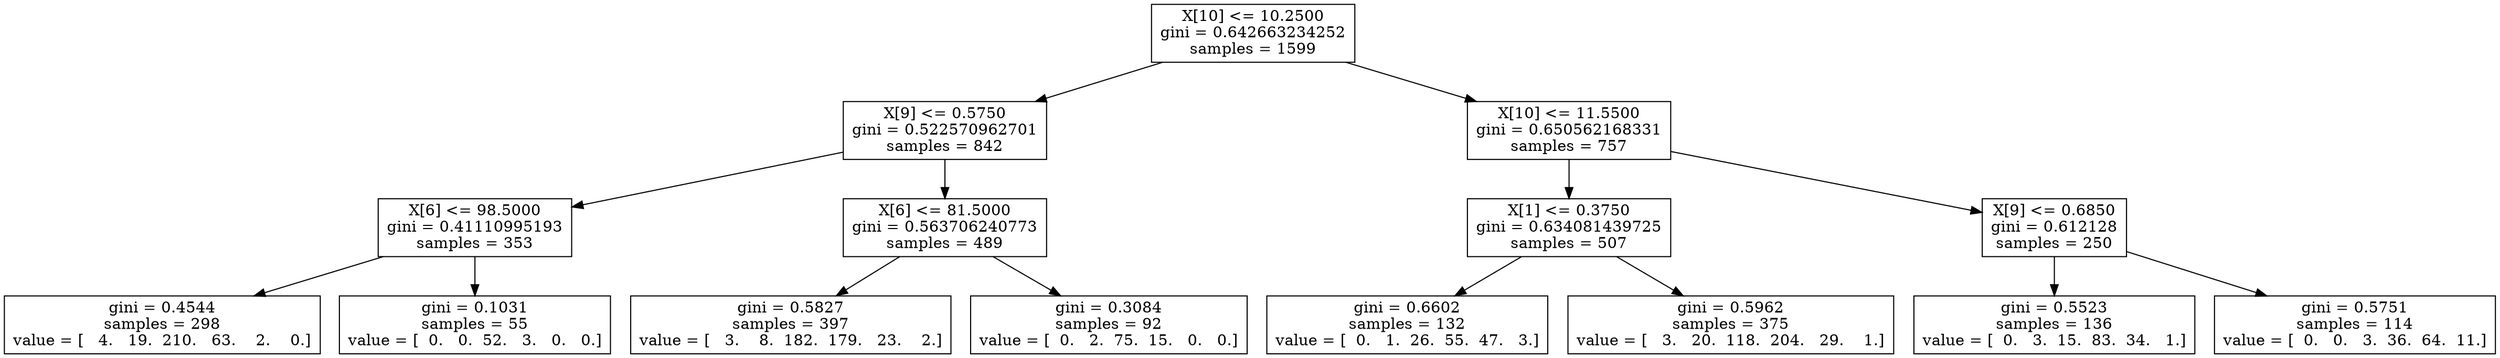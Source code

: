digraph Tree {
0 [label="X[10] <= 10.2500\ngini = 0.642663234252\nsamples = 1599", shape="box"] ;
1 [label="X[9] <= 0.5750\ngini = 0.522570962701\nsamples = 842", shape="box"] ;
0 -> 1 ;
2 [label="X[6] <= 98.5000\ngini = 0.41110995193\nsamples = 353", shape="box"] ;
1 -> 2 ;
3 [label="gini = 0.4544\nsamples = 298\nvalue = [   4.   19.  210.   63.    2.    0.]", shape="box"] ;
2 -> 3 ;
4 [label="gini = 0.1031\nsamples = 55\nvalue = [  0.   0.  52.   3.   0.   0.]", shape="box"] ;
2 -> 4 ;
5 [label="X[6] <= 81.5000\ngini = 0.563706240773\nsamples = 489", shape="box"] ;
1 -> 5 ;
6 [label="gini = 0.5827\nsamples = 397\nvalue = [   3.    8.  182.  179.   23.    2.]", shape="box"] ;
5 -> 6 ;
7 [label="gini = 0.3084\nsamples = 92\nvalue = [  0.   2.  75.  15.   0.   0.]", shape="box"] ;
5 -> 7 ;
8 [label="X[10] <= 11.5500\ngini = 0.650562168331\nsamples = 757", shape="box"] ;
0 -> 8 ;
9 [label="X[1] <= 0.3750\ngini = 0.634081439725\nsamples = 507", shape="box"] ;
8 -> 9 ;
10 [label="gini = 0.6602\nsamples = 132\nvalue = [  0.   1.  26.  55.  47.   3.]", shape="box"] ;
9 -> 10 ;
11 [label="gini = 0.5962\nsamples = 375\nvalue = [   3.   20.  118.  204.   29.    1.]", shape="box"] ;
9 -> 11 ;
12 [label="X[9] <= 0.6850\ngini = 0.612128\nsamples = 250", shape="box"] ;
8 -> 12 ;
13 [label="gini = 0.5523\nsamples = 136\nvalue = [  0.   3.  15.  83.  34.   1.]", shape="box"] ;
12 -> 13 ;
14 [label="gini = 0.5751\nsamples = 114\nvalue = [  0.   0.   3.  36.  64.  11.]", shape="box"] ;
12 -> 14 ;
}